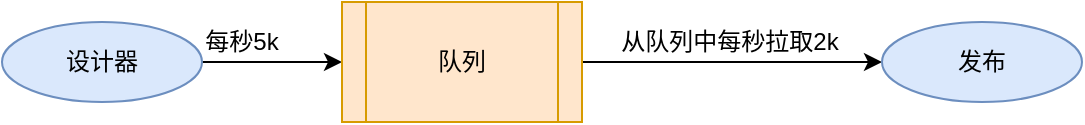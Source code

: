 <mxfile version="13.10.0" type="github">
  <diagram id="BQV4UrW2nJUJ0BOvXX9o" name="第 1 页">
    <mxGraphModel dx="946" dy="405" grid="1" gridSize="10" guides="1" tooltips="1" connect="1" arrows="1" fold="1" page="1" pageScale="1" pageWidth="827" pageHeight="1169" math="0" shadow="0">
      <root>
        <mxCell id="0" />
        <mxCell id="1" parent="0" />
        <mxCell id="K4mkRZeemjEDkVLD8lrk-7" value="" style="edgeStyle=orthogonalEdgeStyle;rounded=0;orthogonalLoop=1;jettySize=auto;html=1;" edge="1" parent="1" source="K4mkRZeemjEDkVLD8lrk-1" target="K4mkRZeemjEDkVLD8lrk-5">
          <mxGeometry relative="1" as="geometry" />
        </mxCell>
        <mxCell id="K4mkRZeemjEDkVLD8lrk-1" value="设计器" style="ellipse;whiteSpace=wrap;html=1;fillColor=#dae8fc;strokeColor=#6c8ebf;" vertex="1" parent="1">
          <mxGeometry x="110" y="220" width="100" height="40" as="geometry" />
        </mxCell>
        <mxCell id="K4mkRZeemjEDkVLD8lrk-8" value="" style="edgeStyle=orthogonalEdgeStyle;rounded=0;orthogonalLoop=1;jettySize=auto;html=1;" edge="1" parent="1" source="K4mkRZeemjEDkVLD8lrk-5" target="K4mkRZeemjEDkVLD8lrk-6">
          <mxGeometry relative="1" as="geometry" />
        </mxCell>
        <mxCell id="K4mkRZeemjEDkVLD8lrk-5" value="队列" style="shape=process;whiteSpace=wrap;html=1;backgroundOutline=1;fillColor=#ffe6cc;strokeColor=#d79b00;" vertex="1" parent="1">
          <mxGeometry x="280" y="210" width="120" height="60" as="geometry" />
        </mxCell>
        <mxCell id="K4mkRZeemjEDkVLD8lrk-6" value="发布" style="ellipse;whiteSpace=wrap;html=1;fillColor=#dae8fc;strokeColor=#6c8ebf;" vertex="1" parent="1">
          <mxGeometry x="550" y="220" width="100" height="40" as="geometry" />
        </mxCell>
        <mxCell id="K4mkRZeemjEDkVLD8lrk-10" value="每秒5k" style="text;html=1;strokeColor=none;fillColor=none;align=center;verticalAlign=middle;whiteSpace=wrap;rounded=0;" vertex="1" parent="1">
          <mxGeometry x="210" y="220" width="40" height="20" as="geometry" />
        </mxCell>
        <mxCell id="K4mkRZeemjEDkVLD8lrk-12" value="从队列中每秒拉取2k" style="text;html=1;strokeColor=none;fillColor=none;align=center;verticalAlign=middle;whiteSpace=wrap;rounded=0;" vertex="1" parent="1">
          <mxGeometry x="413.5" y="220" width="120" height="20" as="geometry" />
        </mxCell>
      </root>
    </mxGraphModel>
  </diagram>
</mxfile>
